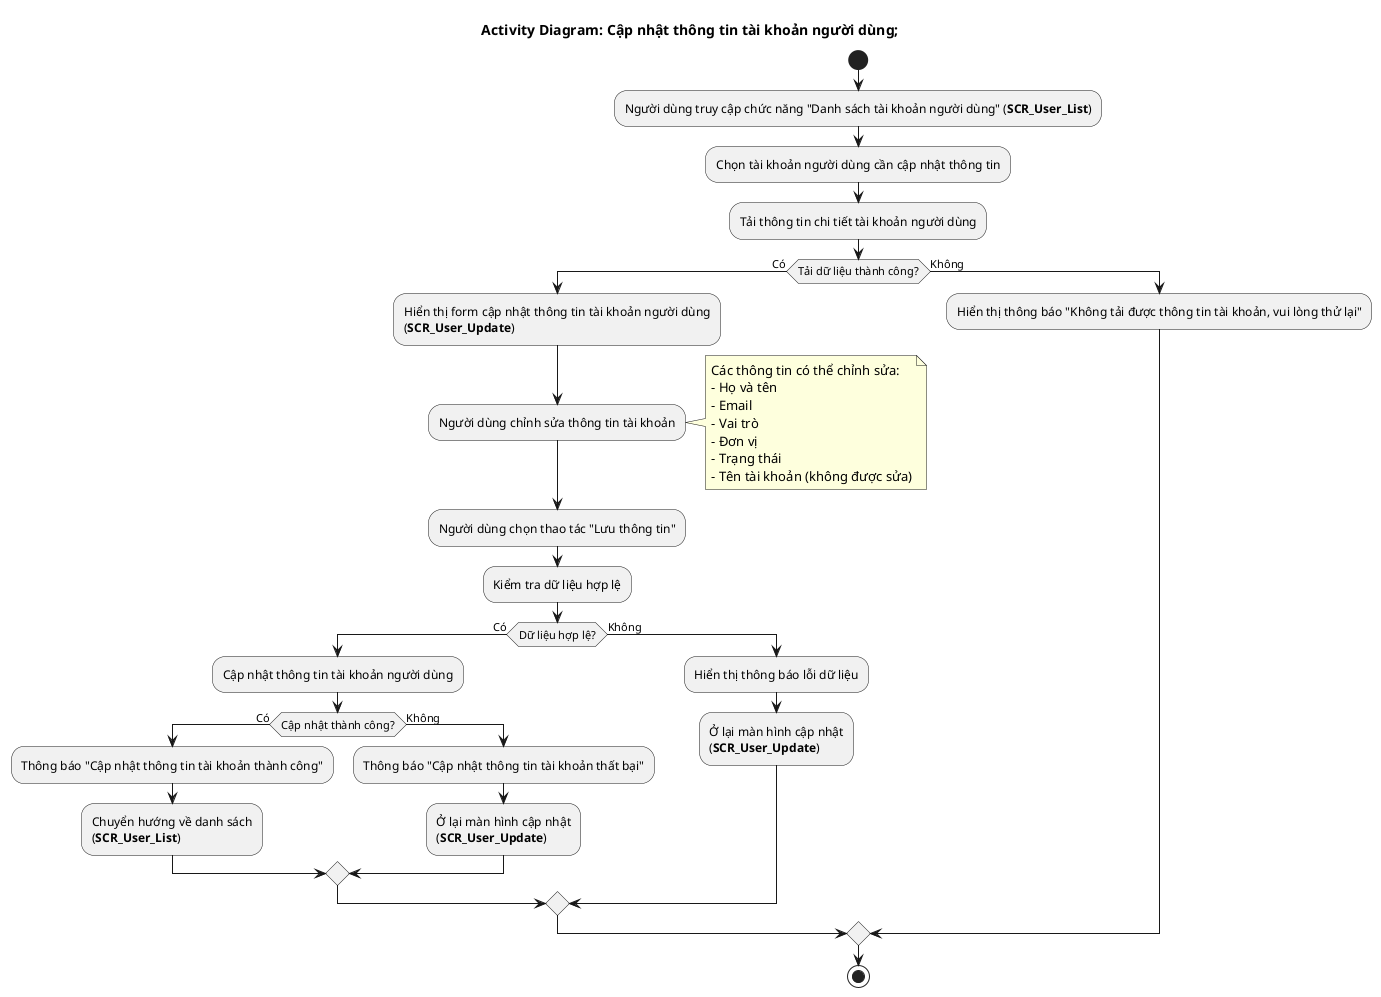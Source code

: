 @startuml AD_User_Update
!pragma layout smetana
title Activity Diagram: Cập nhật thông tin tài khoản người dùng;
start
:Người dùng truy cập chức năng "Danh sách tài khoản người dùng" (**SCR_User_List**);
:Chọn tài khoản người dùng cần cập nhật thông tin;
:Tải thông tin chi tiết tài khoản người dùng;
if (Tải dữ liệu thành công?) then (Có)
  :Hiển thị form cập nhật thông tin tài khoản người dùng
  (**SCR_User_Update**);
  :Người dùng chỉnh sửa thông tin tài khoản;
  note right
    Các thông tin có thể chỉnh sửa:
    - Họ và tên
    - Email
    - Vai trò
    - Đơn vị
    - Trạng thái
    - Tên tài khoản (không được sửa)
  end note
  :Người dùng chọn thao tác "Lưu thông tin";
  :Kiểm tra dữ liệu hợp lệ;
  if (Dữ liệu hợp lệ?) then (Có)
    :Cập nhật thông tin tài khoản người dùng;
    if (Cập nhật thành công?) then (Có)
      :Thông báo "Cập nhật thông tin tài khoản thành công";
      :Chuyển hướng về danh sách\n(**SCR_User_List**);
    else (Không)
      :Thông báo "Cập nhật thông tin tài khoản thất bại";
      :Ở lại màn hình cập nhật\n(**SCR_User_Update**);
    endif
  else (Không)
    :Hiển thị thông báo lỗi dữ liệu;
    :Ở lại màn hình cập nhật\n(**SCR_User_Update**);
  endif
else (Không)
  :Hiển thị thông báo "Không tải được thông tin tài khoản, vui lòng thử lại";
endif
stop
@enduml